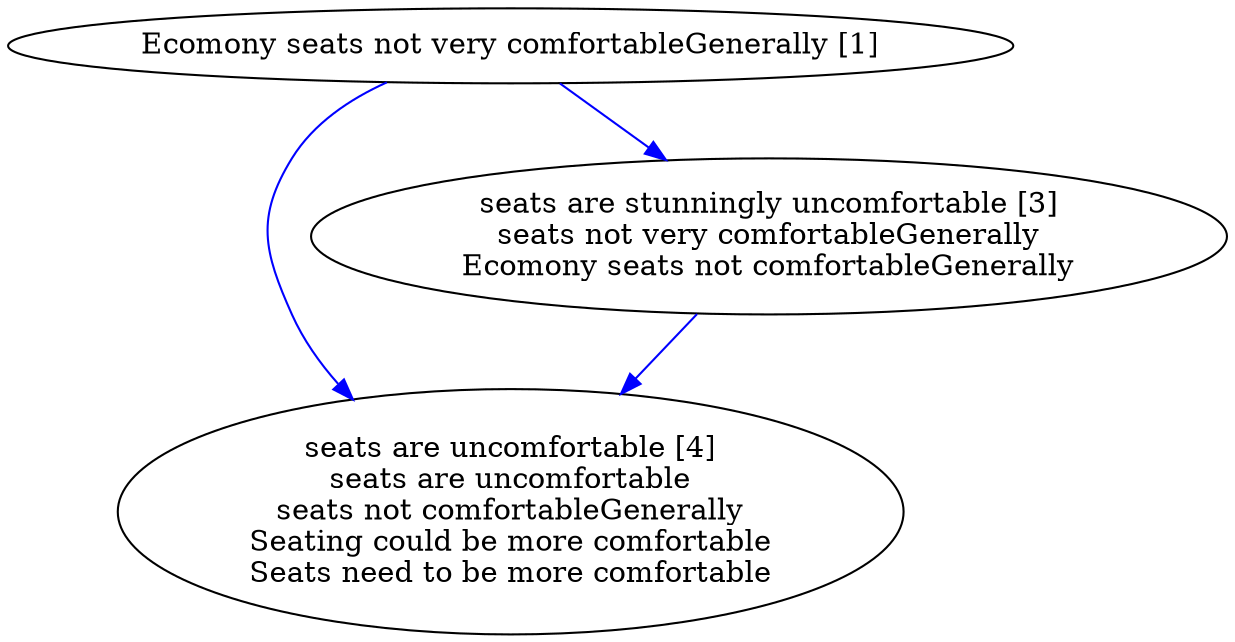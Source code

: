 digraph collapsedGraph {
"seats are uncomfortable [4]\nseats are uncomfortable\nseats not comfortableGenerally\nSeating could be more comfortable\nSeats need to be more comfortable""seats are stunningly uncomfortable [3]\nseats not very comfortableGenerally\nEcomony seats not comfortableGenerally""Ecomony seats not very comfortableGenerally [1]""Ecomony seats not very comfortableGenerally [1]" -> "seats are stunningly uncomfortable [3]\nseats not very comfortableGenerally\nEcomony seats not comfortableGenerally" [color=blue]
"Ecomony seats not very comfortableGenerally [1]" -> "seats are uncomfortable [4]\nseats are uncomfortable\nseats not comfortableGenerally\nSeating could be more comfortable\nSeats need to be more comfortable" [color=blue]
"seats are stunningly uncomfortable [3]\nseats not very comfortableGenerally\nEcomony seats not comfortableGenerally" -> "seats are uncomfortable [4]\nseats are uncomfortable\nseats not comfortableGenerally\nSeating could be more comfortable\nSeats need to be more comfortable" [color=blue]
}